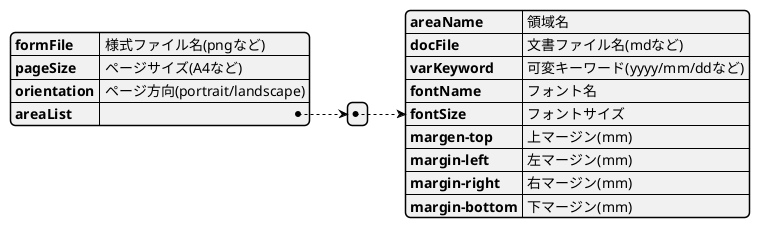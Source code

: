 @startjson fig2
{
    "formFile":"様式ファイル名(pngなど)",
    "pageSize": "ページサイズ(A4など)",
    "orientation" : "ページ方向(portrait/landscape)",
    "areaList" :
    [
        {
            "areaName": "領域名",
            "docFile": "文書ファイル名(mdなど)",
            "varKeyword": "可変キーワード(yyyy/mm/ddなど)",
            "fontName": "フォント名",
            "fontSize": "フォントサイズ",
            "margen-top": "上マージン(mm)", 
            "margin-left" : "左マージン(mm)",
            "margin-right" : "右マージン(mm)",
            "margin-bottom" : "下マージン(mm)"
        }
    ]
}
@endjson
